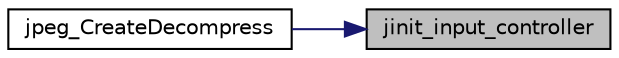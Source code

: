 digraph "jinit_input_controller"
{
 // LATEX_PDF_SIZE
  bgcolor="transparent";
  edge [fontname="Helvetica",fontsize="10",labelfontname="Helvetica",labelfontsize="10"];
  node [fontname="Helvetica",fontsize="10",shape=record];
  rankdir="RL";
  Node38 [label="jinit_input_controller",height=0.2,width=0.4,color="black", fillcolor="grey75", style="filled", fontcolor="black",tooltip=" "];
  Node38 -> Node39 [dir="back",color="midnightblue",fontsize="10",style="solid"];
  Node39 [label="jpeg_CreateDecompress",height=0.2,width=0.4,color="black",URL="$jdapimin_8c.html#a02b5c7eb58970a07cae85ffdcda9085d",tooltip=" "];
}
